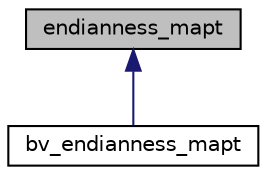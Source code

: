 digraph "endianness_mapt"
{
 // LATEX_PDF_SIZE
  bgcolor="transparent";
  edge [fontname="Helvetica",fontsize="10",labelfontname="Helvetica",labelfontsize="10"];
  node [fontname="Helvetica",fontsize="10",shape=record];
  Node1 [label="endianness_mapt",height=0.2,width=0.4,color="black", fillcolor="grey75", style="filled", fontcolor="black",tooltip="Maps a big-endian offset to a little-endian offset."];
  Node1 -> Node2 [dir="back",color="midnightblue",fontsize="10",style="solid",fontname="Helvetica"];
  Node2 [label="bv_endianness_mapt",height=0.2,width=0.4,color="black",URL="$classbv__endianness__mapt.html",tooltip="Map bytes according to the configured endianness."];
}

